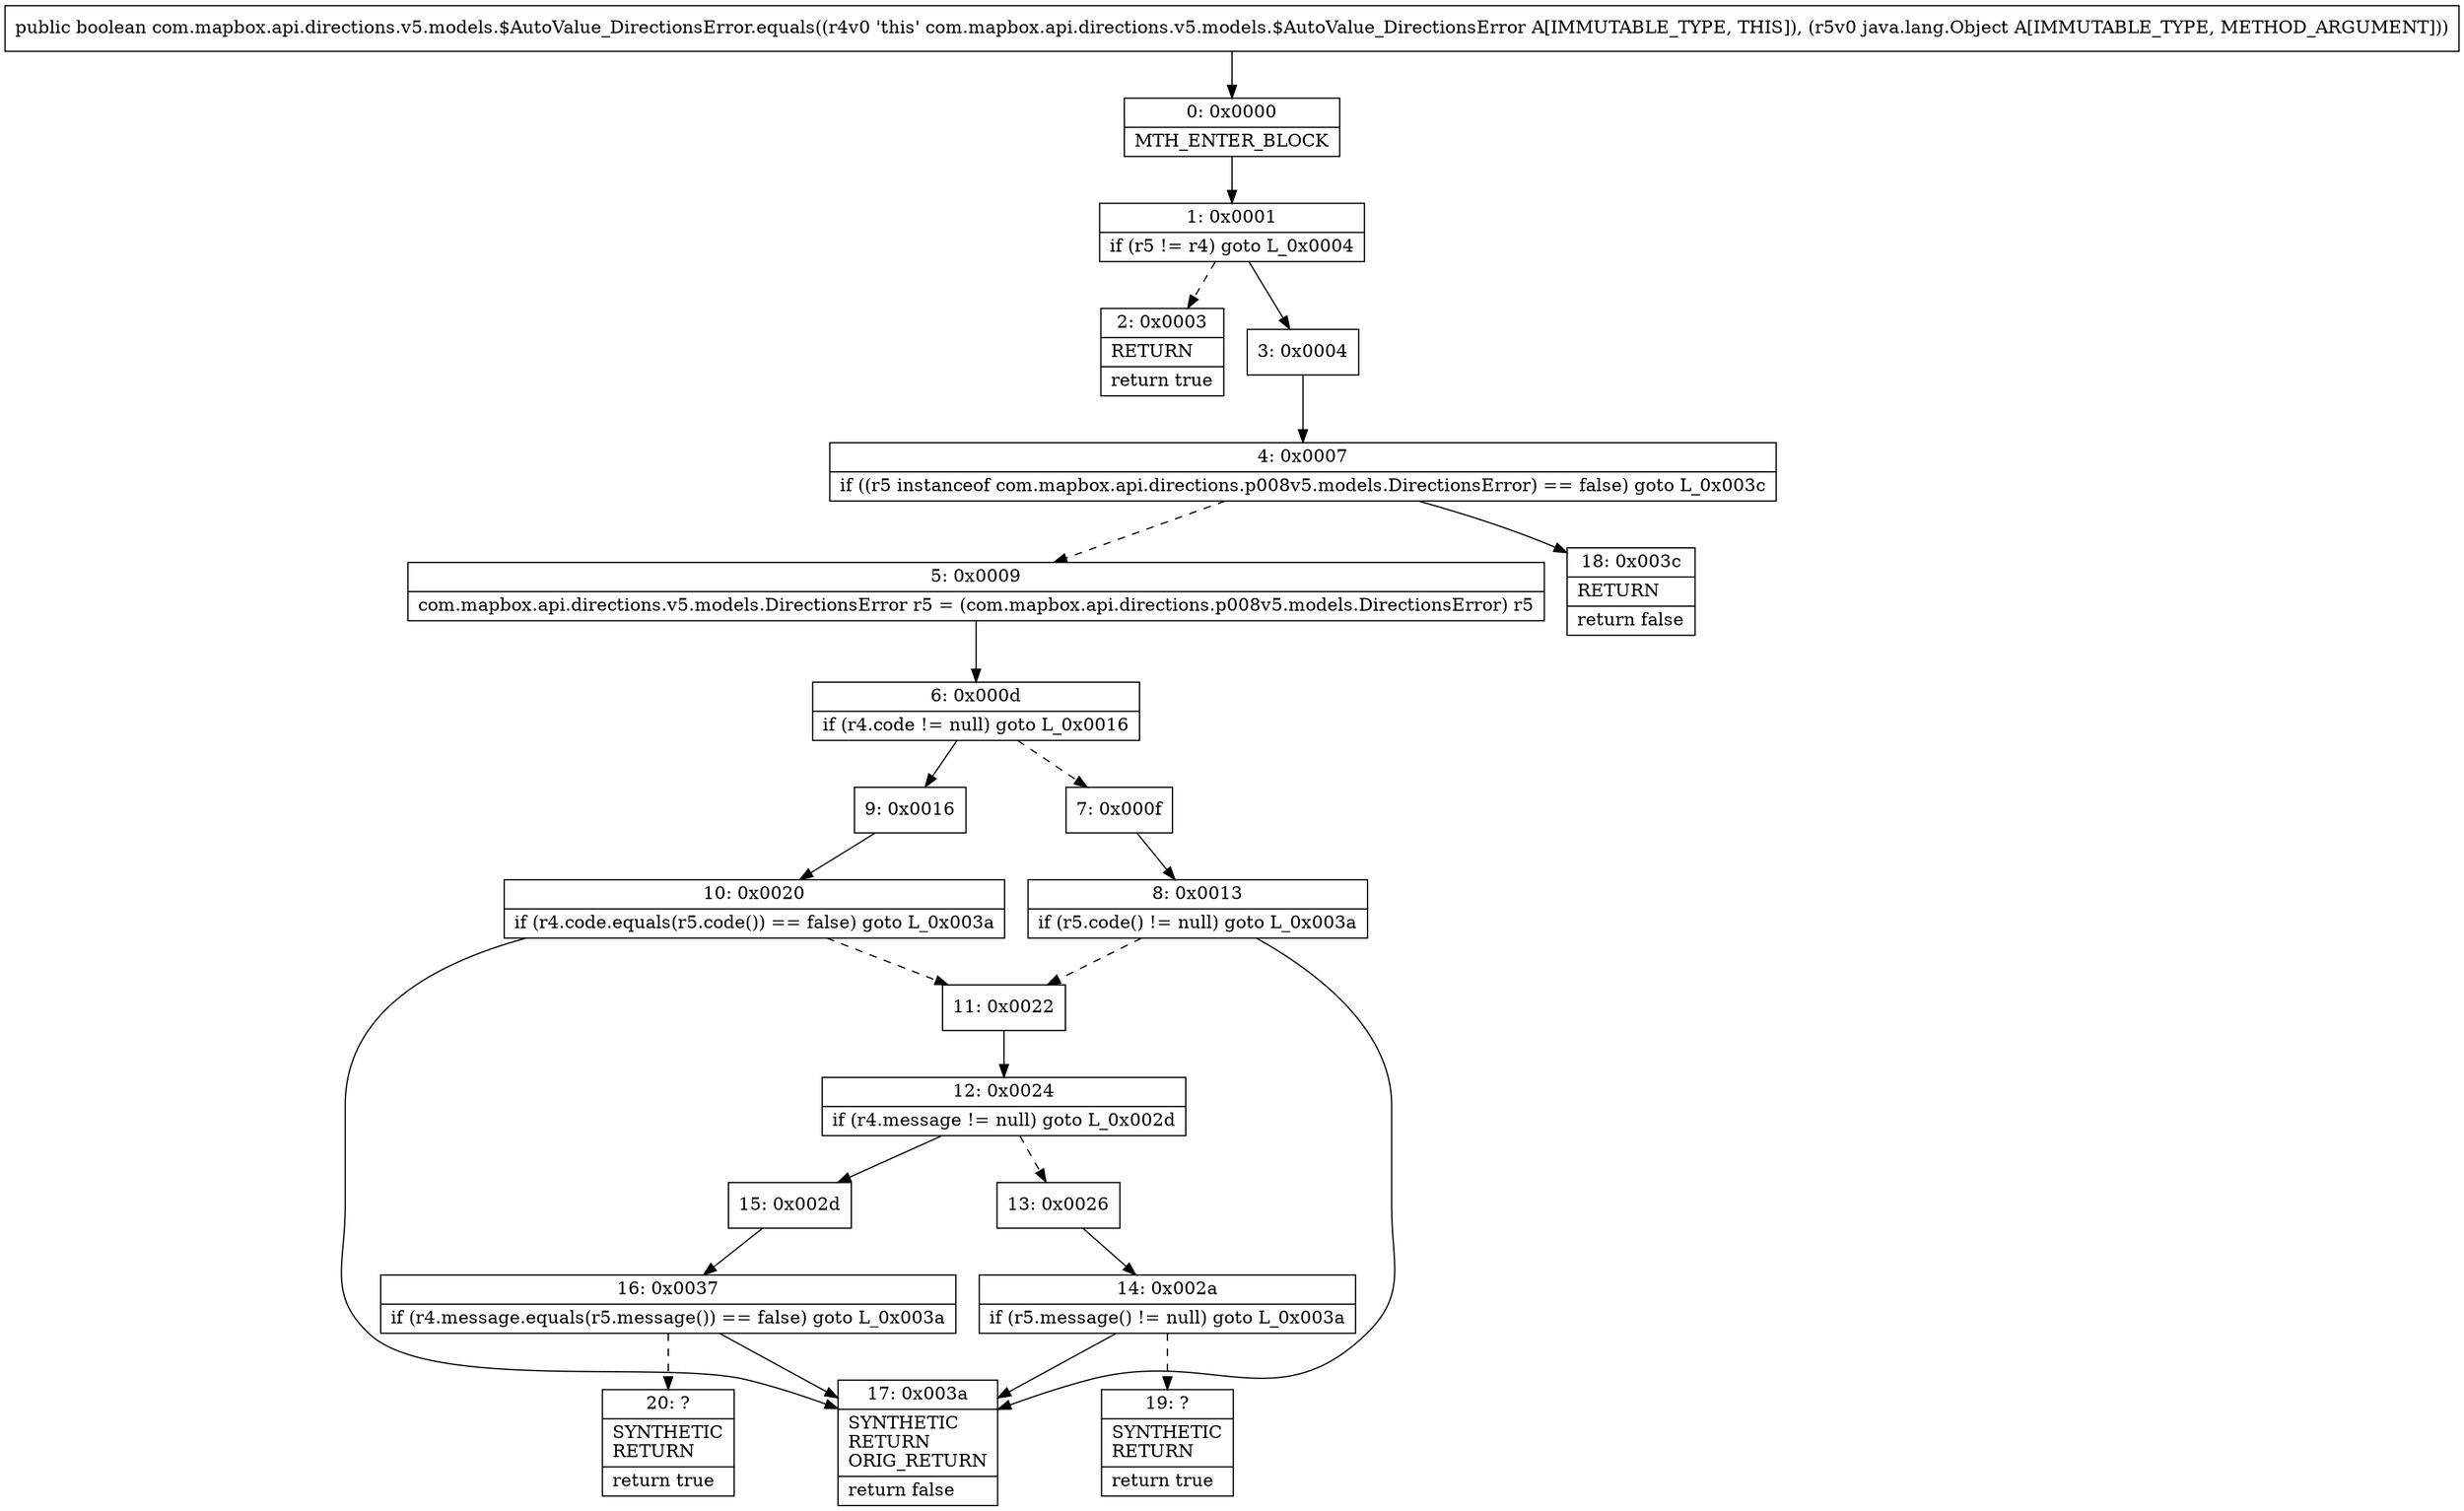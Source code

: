 digraph "CFG forcom.mapbox.api.directions.v5.models.$AutoValue_DirectionsError.equals(Ljava\/lang\/Object;)Z" {
Node_0 [shape=record,label="{0\:\ 0x0000|MTH_ENTER_BLOCK\l}"];
Node_1 [shape=record,label="{1\:\ 0x0001|if (r5 != r4) goto L_0x0004\l}"];
Node_2 [shape=record,label="{2\:\ 0x0003|RETURN\l|return true\l}"];
Node_3 [shape=record,label="{3\:\ 0x0004}"];
Node_4 [shape=record,label="{4\:\ 0x0007|if ((r5 instanceof com.mapbox.api.directions.p008v5.models.DirectionsError) == false) goto L_0x003c\l}"];
Node_5 [shape=record,label="{5\:\ 0x0009|com.mapbox.api.directions.v5.models.DirectionsError r5 = (com.mapbox.api.directions.p008v5.models.DirectionsError) r5\l}"];
Node_6 [shape=record,label="{6\:\ 0x000d|if (r4.code != null) goto L_0x0016\l}"];
Node_7 [shape=record,label="{7\:\ 0x000f}"];
Node_8 [shape=record,label="{8\:\ 0x0013|if (r5.code() != null) goto L_0x003a\l}"];
Node_9 [shape=record,label="{9\:\ 0x0016}"];
Node_10 [shape=record,label="{10\:\ 0x0020|if (r4.code.equals(r5.code()) == false) goto L_0x003a\l}"];
Node_11 [shape=record,label="{11\:\ 0x0022}"];
Node_12 [shape=record,label="{12\:\ 0x0024|if (r4.message != null) goto L_0x002d\l}"];
Node_13 [shape=record,label="{13\:\ 0x0026}"];
Node_14 [shape=record,label="{14\:\ 0x002a|if (r5.message() != null) goto L_0x003a\l}"];
Node_15 [shape=record,label="{15\:\ 0x002d}"];
Node_16 [shape=record,label="{16\:\ 0x0037|if (r4.message.equals(r5.message()) == false) goto L_0x003a\l}"];
Node_17 [shape=record,label="{17\:\ 0x003a|SYNTHETIC\lRETURN\lORIG_RETURN\l|return false\l}"];
Node_18 [shape=record,label="{18\:\ 0x003c|RETURN\l|return false\l}"];
Node_19 [shape=record,label="{19\:\ ?|SYNTHETIC\lRETURN\l|return true\l}"];
Node_20 [shape=record,label="{20\:\ ?|SYNTHETIC\lRETURN\l|return true\l}"];
MethodNode[shape=record,label="{public boolean com.mapbox.api.directions.v5.models.$AutoValue_DirectionsError.equals((r4v0 'this' com.mapbox.api.directions.v5.models.$AutoValue_DirectionsError A[IMMUTABLE_TYPE, THIS]), (r5v0 java.lang.Object A[IMMUTABLE_TYPE, METHOD_ARGUMENT])) }"];
MethodNode -> Node_0;
Node_0 -> Node_1;
Node_1 -> Node_2[style=dashed];
Node_1 -> Node_3;
Node_3 -> Node_4;
Node_4 -> Node_5[style=dashed];
Node_4 -> Node_18;
Node_5 -> Node_6;
Node_6 -> Node_7[style=dashed];
Node_6 -> Node_9;
Node_7 -> Node_8;
Node_8 -> Node_17;
Node_8 -> Node_11[style=dashed];
Node_9 -> Node_10;
Node_10 -> Node_11[style=dashed];
Node_10 -> Node_17;
Node_11 -> Node_12;
Node_12 -> Node_13[style=dashed];
Node_12 -> Node_15;
Node_13 -> Node_14;
Node_14 -> Node_17;
Node_14 -> Node_19[style=dashed];
Node_15 -> Node_16;
Node_16 -> Node_17;
Node_16 -> Node_20[style=dashed];
}

